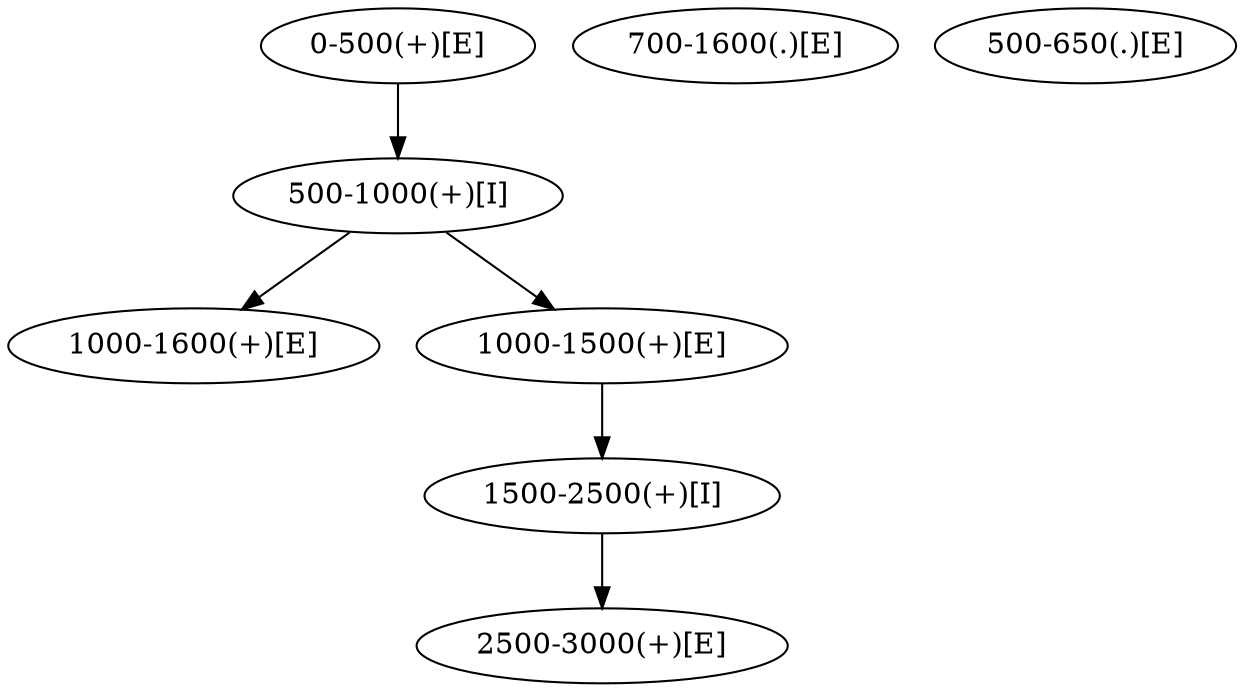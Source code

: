 strict digraph G {
"1000-1600(+)[E]" [ids="A.4.1.1,E.1.1.1,E.2.1.1,F.1.1.1"];
"0-500(+)[E]" [ids="A.1.1.1,A.2.1.1,B.1.1.1"];
"700-1600(.)[E]" [ids="A.4.1.1,C.1.1.1,C.1.2.1,D.1.1.1,D.2.1.1,E.1.1.1,E.2.1.1,F.1.1.1"];
"500-1000(+)[I]" [ids="A.1.1"];
"2500-3000(+)[E]" [ids="A.1.1.3"];
"1500-2500(+)[I]" [ids="A.1.1"];
"500-650(.)[E]" [ids="A.3.1.1,B.2.1.1"];
"1000-1500(+)[E]" [ids="A.1.1.2,A.4.1.1,E.1.1.1,E.2.1.1"];
"0-500(+)[E]" -> "500-1000(+)[I]";
"500-1000(+)[I]" -> "1000-1600(+)[E]";
"500-1000(+)[I]" -> "1000-1500(+)[E]";
"1500-2500(+)[I]" -> "2500-3000(+)[E]";
"1000-1500(+)[E]" -> "1500-2500(+)[I]";
}

